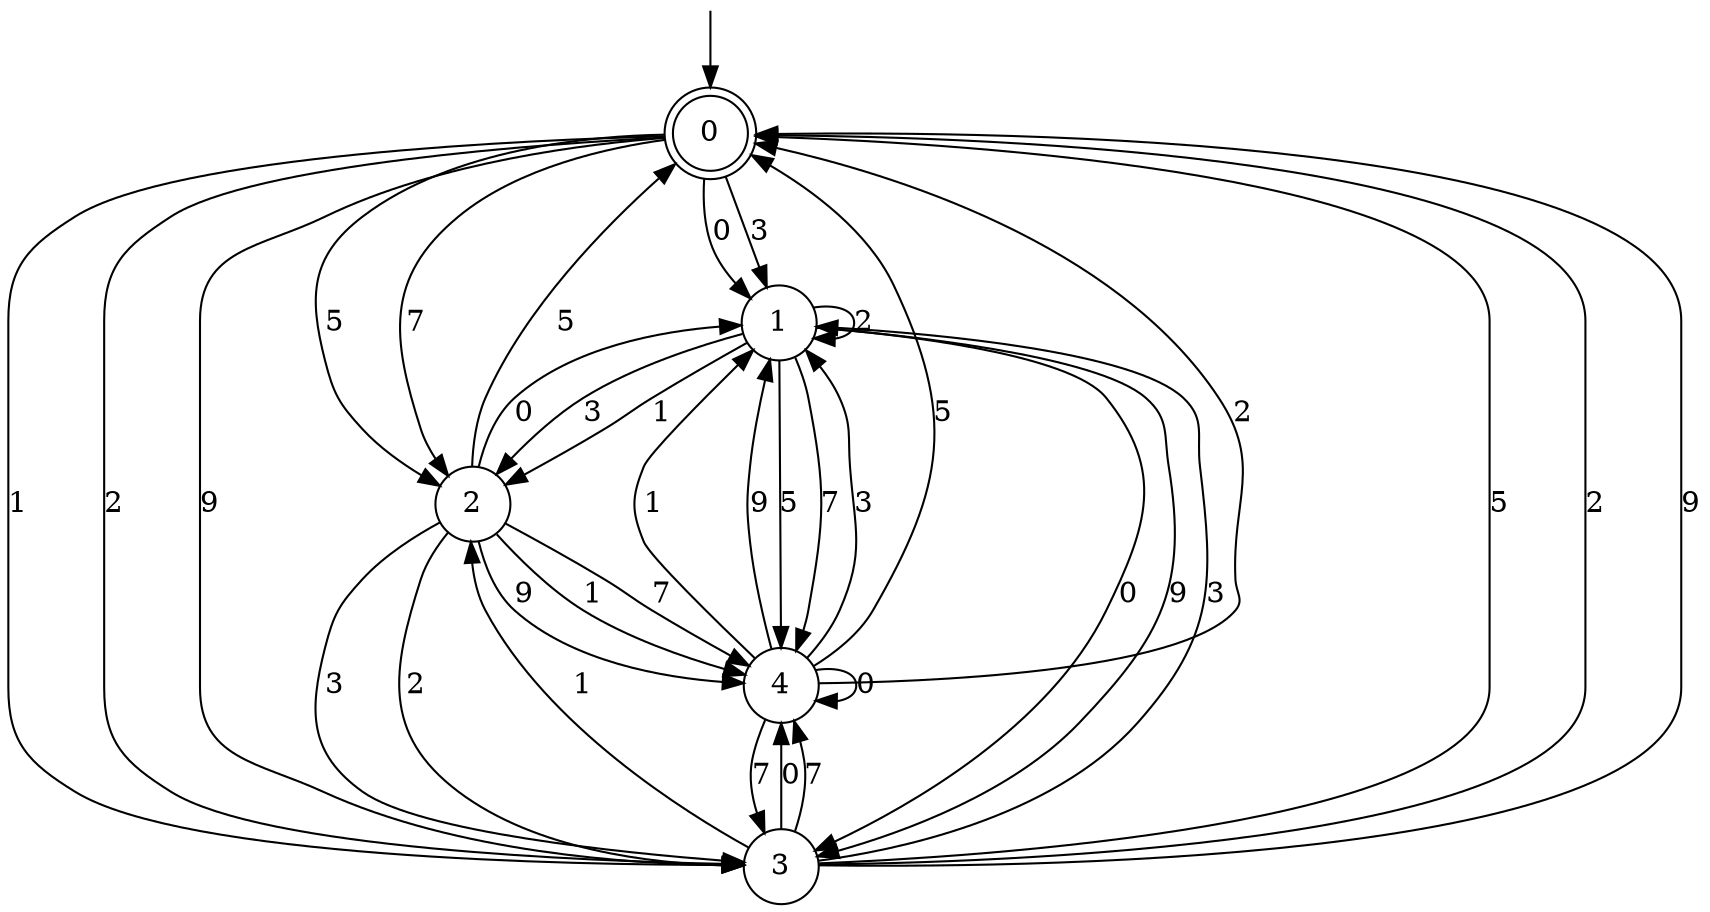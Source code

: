 digraph g {

	s0 [shape="doublecircle" label="0"];
	s1 [shape="circle" label="1"];
	s2 [shape="circle" label="2"];
	s3 [shape="circle" label="3"];
	s4 [shape="circle" label="4"];
	s0 -> s1 [label="0"];
	s0 -> s2 [label="5"];
	s0 -> s1 [label="3"];
	s0 -> s3 [label="1"];
	s0 -> s2 [label="7"];
	s0 -> s3 [label="2"];
	s0 -> s3 [label="9"];
	s1 -> s3 [label="0"];
	s1 -> s4 [label="5"];
	s1 -> s2 [label="3"];
	s1 -> s2 [label="1"];
	s1 -> s4 [label="7"];
	s1 -> s1 [label="2"];
	s1 -> s3 [label="9"];
	s2 -> s1 [label="0"];
	s2 -> s0 [label="5"];
	s2 -> s3 [label="3"];
	s2 -> s4 [label="1"];
	s2 -> s4 [label="7"];
	s2 -> s3 [label="2"];
	s2 -> s4 [label="9"];
	s3 -> s4 [label="0"];
	s3 -> s0 [label="5"];
	s3 -> s1 [label="3"];
	s3 -> s2 [label="1"];
	s3 -> s4 [label="7"];
	s3 -> s0 [label="2"];
	s3 -> s0 [label="9"];
	s4 -> s4 [label="0"];
	s4 -> s0 [label="5"];
	s4 -> s1 [label="3"];
	s4 -> s1 [label="1"];
	s4 -> s3 [label="7"];
	s4 -> s0 [label="2"];
	s4 -> s1 [label="9"];

__start0 [label="" shape="none" width="0" height="0"];
__start0 -> s0;

}
